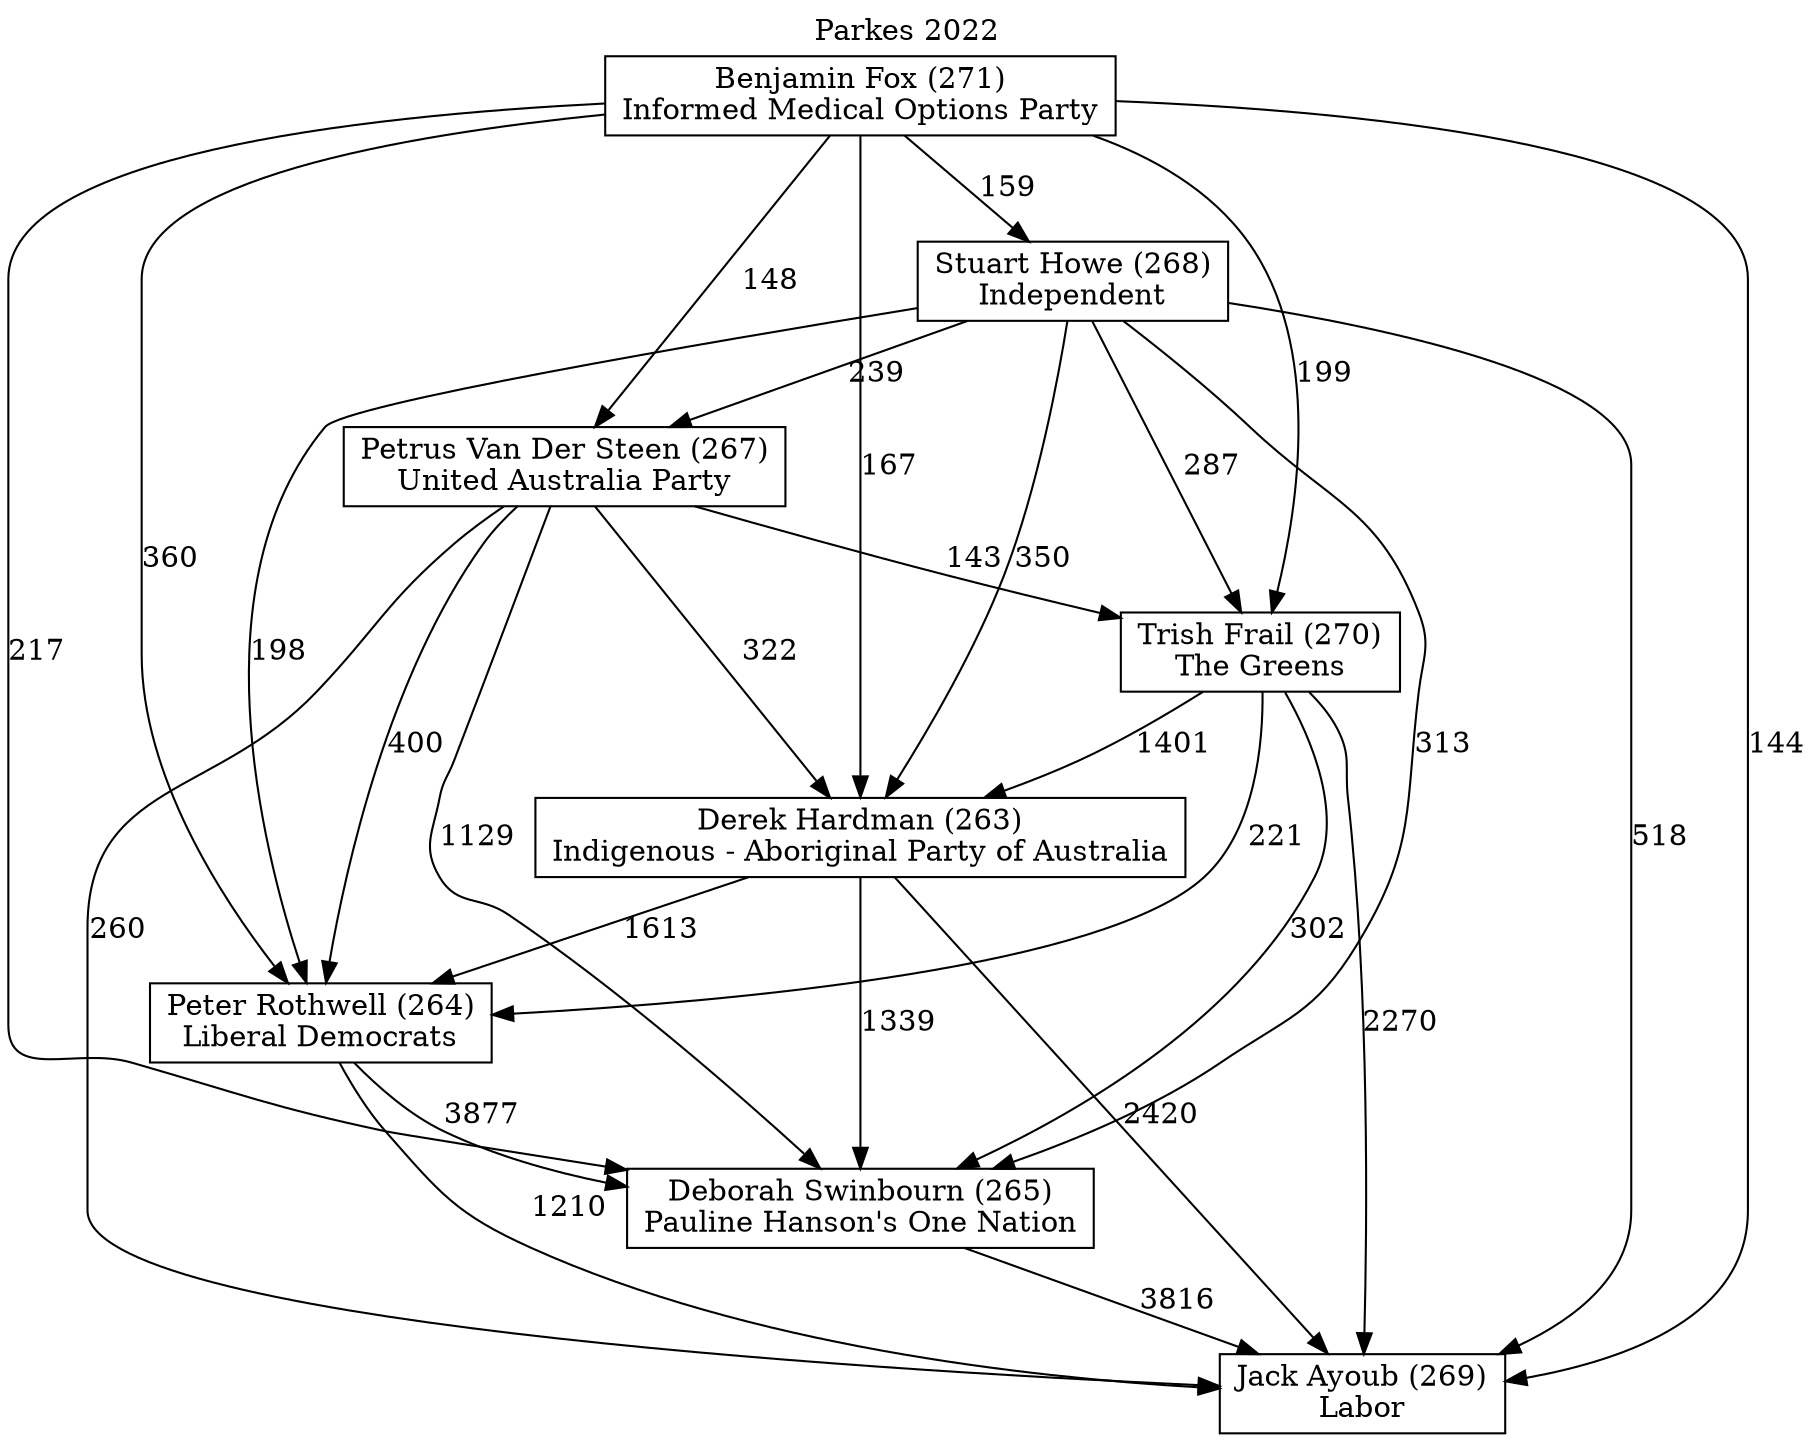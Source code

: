 // House preference flow
digraph "Jack Ayoub (269)_Parkes_2022" {
	graph [label="Parkes 2022" labelloc=t mclimit=10]
	node [shape=box]
	"Stuart Howe (268)" [label="Stuart Howe (268)
Independent"]
	"Derek Hardman (263)" [label="Derek Hardman (263)
Indigenous - Aboriginal Party of Australia"]
	"Petrus Van Der Steen (267)" [label="Petrus Van Der Steen (267)
United Australia Party"]
	"Peter Rothwell (264)" [label="Peter Rothwell (264)
Liberal Democrats"]
	"Deborah Swinbourn (265)" [label="Deborah Swinbourn (265)
Pauline Hanson's One Nation"]
	"Trish Frail (270)" [label="Trish Frail (270)
The Greens"]
	"Benjamin Fox (271)" [label="Benjamin Fox (271)
Informed Medical Options Party"]
	"Jack Ayoub (269)" [label="Jack Ayoub (269)
Labor"]
	"Trish Frail (270)" -> "Jack Ayoub (269)" [label=2270]
	"Derek Hardman (263)" -> "Jack Ayoub (269)" [label=2420]
	"Peter Rothwell (264)" -> "Deborah Swinbourn (265)" [label=3877]
	"Benjamin Fox (271)" -> "Jack Ayoub (269)" [label=144]
	"Petrus Van Der Steen (267)" -> "Peter Rothwell (264)" [label=400]
	"Trish Frail (270)" -> "Peter Rothwell (264)" [label=221]
	"Benjamin Fox (271)" -> "Peter Rothwell (264)" [label=360]
	"Stuart Howe (268)" -> "Jack Ayoub (269)" [label=518]
	"Stuart Howe (268)" -> "Deborah Swinbourn (265)" [label=313]
	"Derek Hardman (263)" -> "Deborah Swinbourn (265)" [label=1339]
	"Benjamin Fox (271)" -> "Deborah Swinbourn (265)" [label=217]
	"Benjamin Fox (271)" -> "Derek Hardman (263)" [label=167]
	"Stuart Howe (268)" -> "Derek Hardman (263)" [label=350]
	"Petrus Van Der Steen (267)" -> "Trish Frail (270)" [label=143]
	"Benjamin Fox (271)" -> "Stuart Howe (268)" [label=159]
	"Petrus Van Der Steen (267)" -> "Derek Hardman (263)" [label=322]
	"Petrus Van Der Steen (267)" -> "Jack Ayoub (269)" [label=260]
	"Trish Frail (270)" -> "Derek Hardman (263)" [label=1401]
	"Stuart Howe (268)" -> "Petrus Van Der Steen (267)" [label=239]
	"Petrus Van Der Steen (267)" -> "Deborah Swinbourn (265)" [label=1129]
	"Trish Frail (270)" -> "Deborah Swinbourn (265)" [label=302]
	"Stuart Howe (268)" -> "Trish Frail (270)" [label=287]
	"Benjamin Fox (271)" -> "Trish Frail (270)" [label=199]
	"Deborah Swinbourn (265)" -> "Jack Ayoub (269)" [label=3816]
	"Benjamin Fox (271)" -> "Petrus Van Der Steen (267)" [label=148]
	"Derek Hardman (263)" -> "Peter Rothwell (264)" [label=1613]
	"Peter Rothwell (264)" -> "Jack Ayoub (269)" [label=1210]
	"Stuart Howe (268)" -> "Peter Rothwell (264)" [label=198]
}
